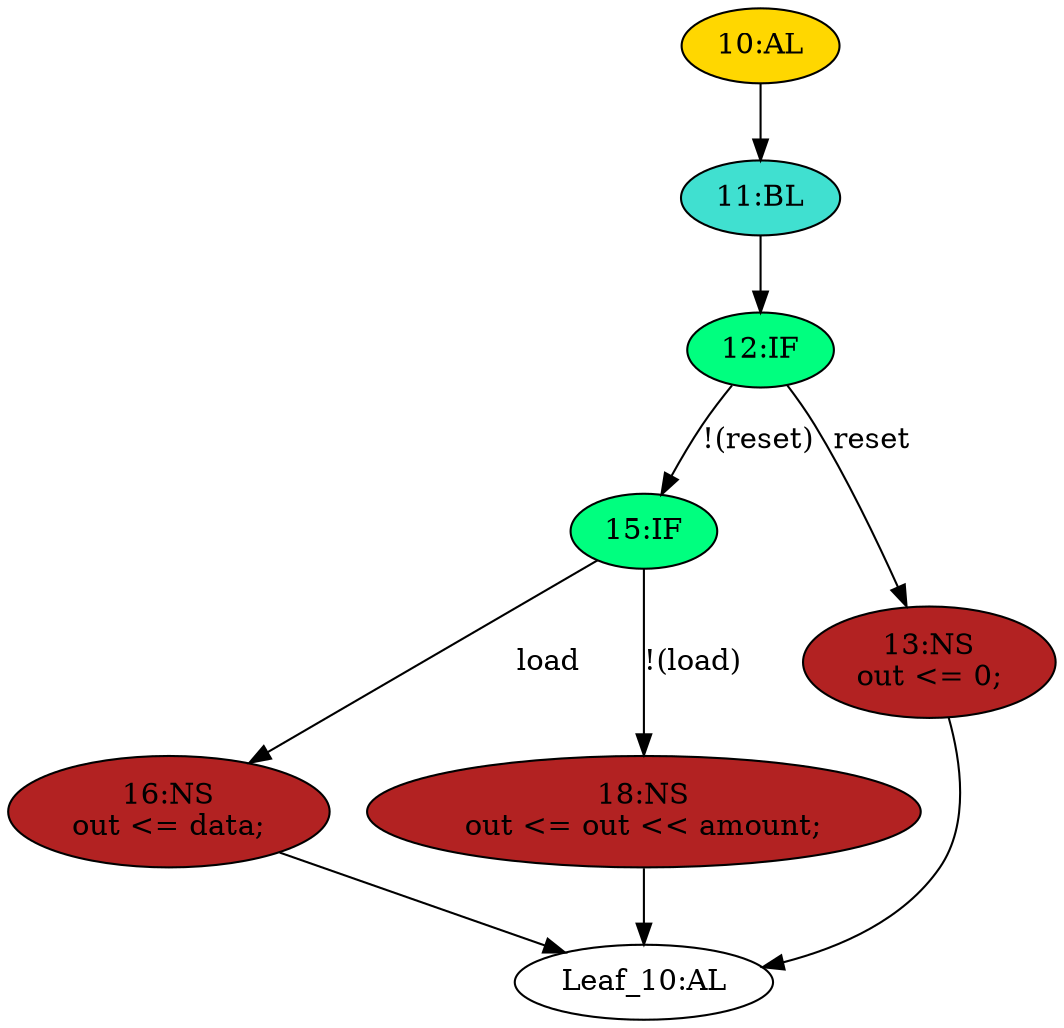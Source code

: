 strict digraph "" {
	node [label="\N"];
	"10:AL"	[ast="<pyverilog.vparser.ast.Always object at 0x7f6e52118690>",
		clk_sens=True,
		fillcolor=gold,
		label="10:AL",
		sens="['clk', 'reset']",
		statements="[]",
		style=filled,
		typ=Always,
		use_var="['reset', 'load', 'amount', 'data', 'out']"];
	"11:BL"	[ast="<pyverilog.vparser.ast.Block object at 0x7f6e521188d0>",
		fillcolor=turquoise,
		label="11:BL",
		statements="[]",
		style=filled,
		typ=Block];
	"10:AL" -> "11:BL"	[cond="[]",
		lineno=None];
	"16:NS"	[ast="<pyverilog.vparser.ast.NonblockingSubstitution object at 0x7f6e52118c10>",
		fillcolor=firebrick,
		label="16:NS
out <= data;",
		statements="[<pyverilog.vparser.ast.NonblockingSubstitution object at 0x7f6e52118c10>]",
		style=filled,
		typ=NonblockingSubstitution];
	"Leaf_10:AL"	[def_var="['out']",
		label="Leaf_10:AL"];
	"16:NS" -> "Leaf_10:AL"	[cond="[]",
		lineno=None];
	"18:NS"	[ast="<pyverilog.vparser.ast.NonblockingSubstitution object at 0x7f6e521189d0>",
		fillcolor=firebrick,
		label="18:NS
out <= out << amount;",
		statements="[<pyverilog.vparser.ast.NonblockingSubstitution object at 0x7f6e521189d0>]",
		style=filled,
		typ=NonblockingSubstitution];
	"18:NS" -> "Leaf_10:AL"	[cond="[]",
		lineno=None];
	"12:IF"	[ast="<pyverilog.vparser.ast.IfStatement object at 0x7f6e52118910>",
		fillcolor=springgreen,
		label="12:IF",
		statements="[]",
		style=filled,
		typ=IfStatement];
	"15:IF"	[ast="<pyverilog.vparser.ast.IfStatement object at 0x7f6e52118990>",
		fillcolor=springgreen,
		label="15:IF",
		statements="[]",
		style=filled,
		typ=IfStatement];
	"12:IF" -> "15:IF"	[cond="['reset']",
		label="!(reset)",
		lineno=12];
	"13:NS"	[ast="<pyverilog.vparser.ast.NonblockingSubstitution object at 0x7f6e52118d90>",
		fillcolor=firebrick,
		label="13:NS
out <= 0;",
		statements="[<pyverilog.vparser.ast.NonblockingSubstitution object at 0x7f6e52118d90>]",
		style=filled,
		typ=NonblockingSubstitution];
	"12:IF" -> "13:NS"	[cond="['reset']",
		label=reset,
		lineno=12];
	"11:BL" -> "12:IF"	[cond="[]",
		lineno=None];
	"15:IF" -> "16:NS"	[cond="['load']",
		label=load,
		lineno=15];
	"15:IF" -> "18:NS"	[cond="['load']",
		label="!(load)",
		lineno=15];
	"13:NS" -> "Leaf_10:AL"	[cond="[]",
		lineno=None];
}
